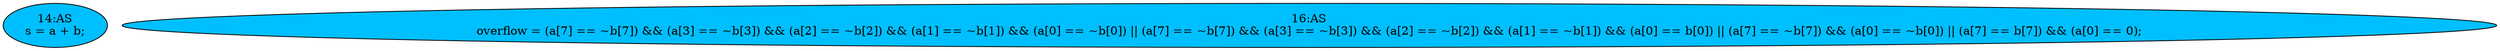 strict digraph "compose( ,  )" {
	node [label="\N"];
	"14:AS"	[ast="<pyverilog.vparser.ast.Assign object at 0x7fd03a8d6950>",
		def_var="['s']",
		fillcolor=deepskyblue,
		label="14:AS
s = a + b;",
		statements="[]",
		style=filled,
		typ=Assign,
		use_var="['a', 'b']"];
	"16:AS"	[ast="<pyverilog.vparser.ast.Assign object at 0x7fd03a07a210>",
		def_var="['overflow']",
		fillcolor=deepskyblue,
		label="16:AS
overflow = (a[7] == ~b[7]) && (a[3] == ~b[3]) && (a[2] == ~b[2]) && (a[1] == ~b[1]) && (a[0] == ~b[0]) || (a[7] == ~b[7]) && (\
a[3] == ~b[3]) && (a[2] == ~b[2]) && (a[1] == ~b[1]) && (a[0] == b[0]) || (a[7] == ~b[7]) && (a[0] == ~b[0]) || (a[7] == b[7]) && (\
a[0] == 0);",
		statements="[]",
		style=filled,
		typ=Assign,
		use_var="['a', 'b', 'a', 'b', 'a', 'b', 'a', 'b', 'a', 'b', 'a', 'b', 'a', 'b', 'a', 'b', 'a', 'b', 'a', 'b', 'a', 'b', 'a', 'b', 'a', 'b', '\
a']"];
}
